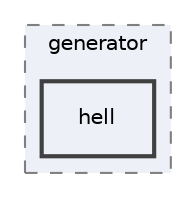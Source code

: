 digraph "hell"
{
 // INTERACTIVE_SVG=YES
 // LATEX_PDF_SIZE
  edge [fontname="Helvetica",fontsize="10",labelfontname="Helvetica",labelfontsize="10"];
  node [fontname="Helvetica",fontsize="10",shape=record];
  compound=true
  subgraph clusterdir_c426e9fa54404a114a1c1905b4993a85 {
    graph [ bgcolor="#edf0f7", pencolor="grey50", style="filled,dashed,", label="generator", fontname="Helvetica", fontsize="10", URL="dir_c426e9fa54404a114a1c1905b4993a85.html"]
  dir_5a014c42c162bdb68bc9369a6742f8a9 [shape=box, label="hell", style="filled,bold,", fillcolor="#edf0f7", color="grey25", URL="dir_5a014c42c162bdb68bc9369a6742f8a9.html"];
  }
}
